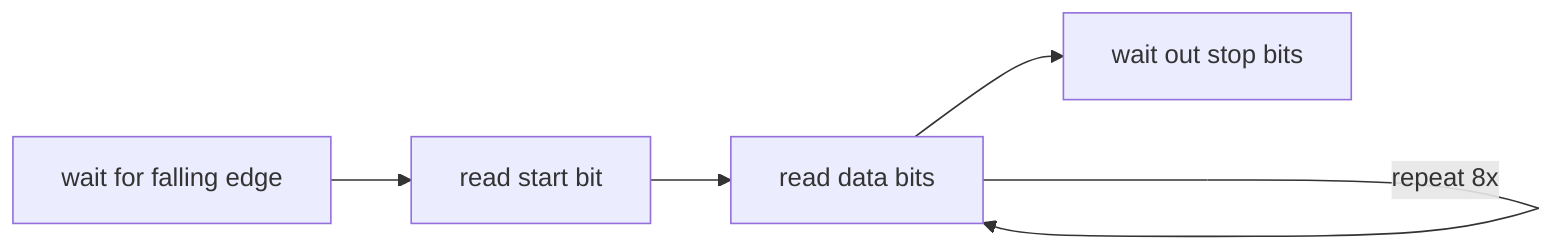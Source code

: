 graph LR
  IDLE[wait for falling edge] --> STARTBIT[read start bit];
  STARTBIT --> DATA[read data bits];
  DATA -- repeat 8x --> DATA;
  DATA --> STOP[wait out stop bits];